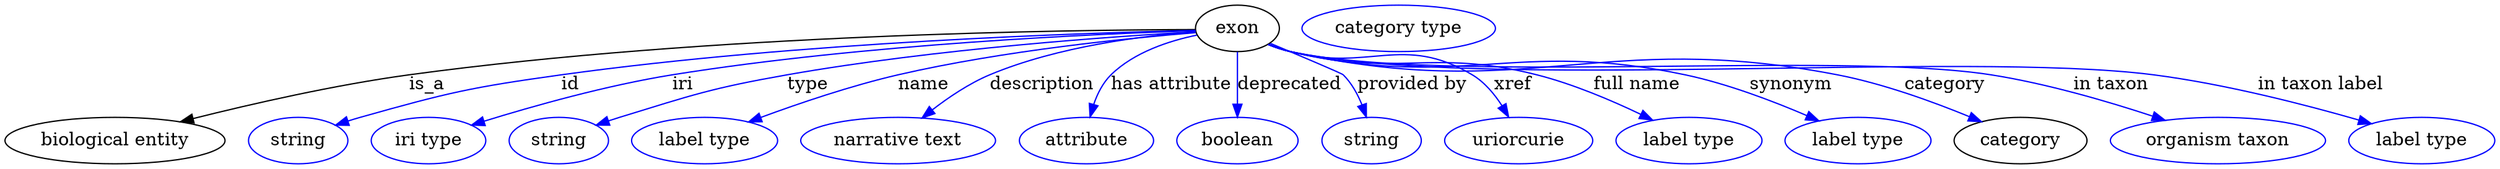 digraph {
	graph [bb="0,0,1926.7,123"];
	node [label="\N"];
	exon	[height=0.5,
		label=exon,
		pos="953.14,105",
		width=0.9027];
	"biological entity"	[height=0.5,
		pos="85.142,18",
		width=2.3651];
	exon -> "biological entity"	[label=is_a,
		lp="326.14,61.5",
		pos="e,135.66,32.599 920.62,104.08 826.14,103.92 543.76,100.62 312.14,69 254.96,61.194 190.83,46.507 145.36,35.062"];
	id	[color=blue,
		height=0.5,
		label=string,
		pos="226.14,18",
		width=1.0652];
	exon -> id	[color=blue,
		label=id,
		lp="437.14,61.5",
		pos="e,255.14,29.96 920.54,103.42 838.05,101.61 614.48,94.534 430.14,69 359.95,59.276 342.36,55.205 274.14,36 271.04,35.126 267.84,34.155 \
264.64,33.133",
		style=solid];
	iri	[color=blue,
		height=0.5,
		label="iri type",
		pos="327.14,18",
		width=1.2277];
	exon -> iri	[color=blue,
		label=iri,
		lp="524.14,61.5",
		pos="e,360.51,29.976 920.59,103.17 847.7,100.92 666.05,93.166 516.14,69 465.23,60.793 408.19,44.718 370.21,33.003",
		style=solid];
	type	[color=blue,
		height=0.5,
		label=string,
		pos="428.14,18",
		width=1.0652];
	exon -> type	[color=blue,
		label=type,
		lp="621.14,61.5",
		pos="e,457.08,29.97 920.78,102.35 859.02,98.853 720.26,89.284 605.14,69 546.44,58.656 532.13,53.492 475.14,36 472.38,35.153 469.54,34.238 \
466.7,33.289",
		style=solid];
	name	[color=blue,
		height=0.5,
		label="label type",
		pos="541.14,18",
		width=1.5707];
	exon -> name	[color=blue,
		label=name,
		lp="711.14,61.5",
		pos="e,575.17,32.396 920.93,101.67 871.15,97.623 772.74,87.871 691.14,69 654.62,60.553 614.38,46.89 584.78,35.979",
		style=solid];
	description	[color=blue,
		height=0.5,
		label="narrative text",
		pos="691.14,18",
		width=2.0943];
	exon -> description	[color=blue,
		label=description,
		lp="801.64,61.5",
		pos="e,709.37,35.476 920.66,102.4 881.45,99.515 814.19,91.446 761.14,69 745.5,62.38 729.94,51.771 717.47,42.026",
		style=solid];
	"has attribute"	[color=blue,
		height=0.5,
		label=attribute,
		pos="836.14,18",
		width=1.4443];
	exon -> "has attribute"	[color=blue,
		label="has attribute",
		lp="902.14,61.5",
		pos="e,838.92,36.309 921.68,99.765 900.43,95.385 873.08,86.578 855.14,69 848.82,62.808 844.58,54.3 841.74,46.058",
		style=solid];
	deprecated	[color=blue,
		height=0.5,
		label=boolean,
		pos="953.14,18",
		width=1.2999];
	exon -> deprecated	[color=blue,
		label=deprecated,
		lp="993.64,61.5",
		pos="e,953.14,36.175 953.14,86.799 953.14,75.163 953.14,59.548 953.14,46.237",
		style=solid];
	"provided by"	[color=blue,
		height=0.5,
		label=string,
		pos="1056.1,18",
		width=1.0652];
	exon -> "provided by"	[color=blue,
		label="provided by",
		lp="1088.6,61.5",
		pos="e,1052.4,36.148 978.63,93.389 1002.3,83.495 1034.1,70.098 1035.1,69 1041.5,62.639 1046,54.089 1049.2,45.859",
		style=solid];
	xref	[color=blue,
		height=0.5,
		label=uriorcurie,
		pos="1170.1,18",
		width=1.5887];
	exon -> xref	[color=blue,
		label=xref,
		lp="1165.6,61.5",
		pos="e,1162.7,36.256 977.49,92.663 982.88,90.505 988.63,88.466 994.14,87 1055.2,70.758 1081.1,101.67 1135.1,69 1144.5,63.328 1152,54.07 \
1157.7,45.052",
		style=solid];
	"full name"	[color=blue,
		height=0.5,
		label="label type",
		pos="1302.1,18",
		width=1.5707];
	exon -> "full name"	[color=blue,
		label="full name",
		lp="1261.6,61.5",
		pos="e,1273.9,33.879 977.02,92.702 982.54,90.486 988.46,88.413 994.14,87 1076.5,66.528 1101.9,89.79 1184.1,69 1212.1,61.938 1241.9,49.226 \
1264.6,38.387",
		style=solid];
	synonym	[color=blue,
		height=0.5,
		label="label type",
		pos="1433.1,18",
		width=1.5707];
	exon -> synonym	[color=blue,
		label=synonym,
		lp="1381.1,61.5",
		pos="e,1402.8,33.309 976.98,92.552 982.5,90.344 988.44,88.312 994.14,87 1126.5,56.571 1166.3,97.047 1299.1,69 1331.9,62.08 1367.4,48.565 \
1393.6,37.329",
		style=solid];
	category	[height=0.5,
		pos="1559.1,18",
		width=1.4263];
	exon -> category	[color=blue,
		label=category,
		lp="1500.6,61.5",
		pos="e,1528.8,32.624 976.97,92.482 982.49,90.278 988.42,88.265 994.14,87 1177.9,46.341 1232.4,104.64 1417.1,69 1452.7,62.137 1491.4,48.041 \
1519.4,36.56",
		style=solid];
	"in taxon"	[color=blue,
		height=0.5,
		label="organism taxon",
		pos="1712.1,18",
		width=2.3109];
	exon -> "in taxon"	[color=blue,
		label="in taxon",
		lp="1629.1,61.5",
		pos="e,1671.2,33.716 976.96,92.442 982.48,90.24 988.42,88.239 994.14,87 1111.9,61.51 1417.1,87.604 1536.1,69 1579.1,62.283 1626.5,48.439 \
1661.3,37.018",
		style=solid];
	"in taxon label"	[color=blue,
		height=0.5,
		label="label type",
		pos="1870.1,18",
		width=1.5707];
	exon -> "in taxon label"	[color=blue,
		label="in taxon label",
		lp="1791.6,61.5",
		pos="e,1831.1,31.063 976.95,92.416 982.47,90.215 988.41,88.221 994.14,87 1139.4,56.044 1514.9,87.903 1662.1,69 1717.6,61.888 1779.7,45.868 \
1821.5,33.865",
		style=solid];
	"named thing_category"	[color=blue,
		height=0.5,
		label="category type",
		pos="1078.1,105",
		width=2.0762];
}
